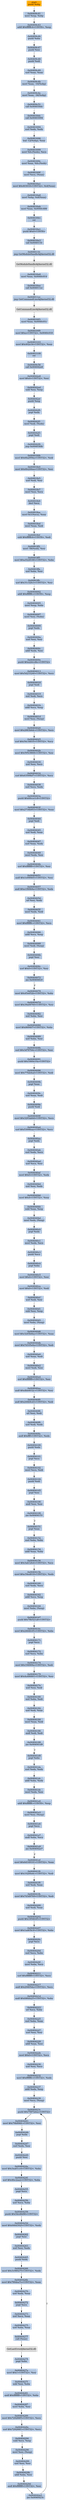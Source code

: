 digraph G {
node[shape=rectangle,style=filled,fillcolor=lightsteelblue,color=lightsteelblue]
bgcolor="transparent"
a0x00409c40pushl_ebp[label="start\npushl %ebp",color="lightgrey",fillcolor="orange"];
a0x00409c41movl_esp_ebp[label="0x00409c41\nmovl %esp, %ebp"];
a0x00409c43addl_0xffffffc4UINT8_esp[label="0x00409c43\naddl $0xffffffc4<UINT8>, %esp"];
a0x00409c46pushl_ebx[label="0x00409c46\npushl %ebx"];
a0x00409c47pushl_esi[label="0x00409c47\npushl %esi"];
a0x00409c48pushl_edi[label="0x00409c48\npushl %edi"];
a0x00409c49xorl_eax_eax[label="0x00409c49\nxorl %eax, %eax"];
a0x00409c4bmovl_eax__16ebp_[label="0x00409c4b\nmovl %eax, -16(%ebp)"];
a0x00409c4emovl_eax__36ebp_[label="0x00409c4e\nmovl %eax, -36(%ebp)"];
a0x00409c51call_0x004030dc[label="0x00409c51\ncall 0x004030dc"];
a0x004030dccall_0x00403094[label="0x004030dc\ncall 0x00403094"];
a0x00403094xorl_edx_edx[label="0x00403094\nxorl %edx, %edx"];
a0x00403096leal__12ebp__eax[label="0x00403096\nleal -12(%ebp), %eax"];
a0x00403099movl_fs_edx__ecx[label="0x00403099\nmovl %fs:(%edx), %ecx"];
a0x0040309cmovl_eax_fs_edx_[label="0x0040309c\nmovl %eax, %fs:(%edx)"];
a0x0040309fmovl_ecx_eax_[label="0x0040309f\nmovl %ecx, (%eax)"];
a0x004030a1movl_0x403018UINT32_0x4eax_[label="0x004030a1\nmovl $0x403018<UINT32>, 0x4(%eax)"];
a0x004030a8movl_ebp_0x8eax_[label="0x004030a8\nmovl %ebp, 0x8(%eax)"];
a0x004030abmovl_eax_0x0040c488[label="0x004030ab\nmovl %eax, 0x0040c488"];
a0x004030b1ret[label="0x004030b1\nret"];
a0x004030e1pushl_0x0UINT8[label="0x004030e1\npushl $0x0<UINT8>"];
a0x004030e3call_0x004011fc[label="0x004030e3\ncall 0x004011fc"];
a0x004011fcjmp_GetModuleHandleA_kernel32_dll[label="0x004011fc\njmp GetModuleHandleA@kernel32.dll"];
GetModuleHandleA_kernel32_dll[label="GetModuleHandleA@kernel32.dll",color="lightgrey",fillcolor="lightgrey"];
a0x004030e8movl_eax_0x0040c014[label="0x004030e8\nmovl %eax, 0x0040c014"];
a0x004030eecall_0x004011ec[label="0x004030ee\ncall 0x004011ec"];
a0x004011ecjmp_GetCommandLineA_kernel32_dll[label="0x004011ec\njmp GetCommandLineA@kernel32.dll"];
GetCommandLineA_kernel32_dll[label="GetCommandLineA@kernel32.dll",color="lightgrey",fillcolor="lightgrey"];
a0x004030f3movl_eax_0x0040c01c[label="0x004030f3\nmovl %eax, 0x0040c01c"];
a0x004030f9movl_0xaUINT32_0x0040c018[label="0x004030f9\nmovl $0xa<UINT32>, 0x0040c018"];
a0x00403103movl_0x402e34UINT32_eax[label="0x00403103\nmovl $0x402e34<UINT32>, %eax"];
a0x00403108ret[label="0x00403108\nret"];
a0x00409c56call_0x004042e8[label="0x00409c56\ncall 0x004042e8"];
a0x004042e8movl_0x4UINT32_esi[label="0x004042e8\nmovl $0x4<UINT32>, %esi"];
a0x004042edsubl_esi_esp[label="0x004042ed\nsubl %esi, %esp"];
a0x004042efpushl_esp[label="0x004042ef\npushl %esp"];
a0x004042f0popl_edx[label="0x004042f0\npopl %edx"];
a0x004042f1movl_edi_edx_[label="0x004042f1\nmovl %edi, (%edx)"];
a0x004042f3popl_edi[label="0x004042f3\npopl %edi"];
a0x004042f4jmp_0x00403fdb[label="0x004042f4\njmp 0x00403fdb"];
a0x00403fdbmovl_0x6fa2956aUINT32_edi[label="0x00403fdb\nmovl $0x6fa2956a<UINT32>, %edi"];
a0x00403fe0movl_0x6fe244eaUINT32_esi[label="0x00403fe0\nmovl $0x6fe244ea<UINT32>, %esi"];
a0x00403fe5xorl_edi_esi[label="0x00403fe5\nxorl %edi, %esi"];
a0x00403fe7movl_esi_ecx[label="0x00403fe7\nmovl %esi, %ecx"];
a0x00403fe9decl_ecx[label="0x00403fe9\ndecl %ecx"];
a0x00403feamovl_0x1ecx__eax[label="0x00403fea\nmovl 0x1(%ecx), %eax"];
a0x00403fedmovl_eax_edi[label="0x00403fed\nmovl %eax, %edi"];
a0x00403fefsubl_0xffffffc6UINT8_edi[label="0x00403fef\nsubl $0xffffffc6<UINT8>, %edi"];
a0x00403ff2movl__58edi__esi[label="0x00403ff2\nmovl -58(%edi), %esi"];
a0x00403ff5movl_0xa5228180UINT32_ebx[label="0x00403ff5\nmovl $0xa5228180<UINT32>, %ebx"];
a0x00403ffaxorl_ebx_esi[label="0x00403ffa\nxorl %ebx, %esi"];
a0x00403ffcxorl_0x31c32fe3UINT32_esi[label="0x00403ffc\nxorl $0x31c32fe3<UINT32>, %esi"];
a0x00404002addl_0xfffffffcUINT8_esp[label="0x00404002\naddl $0xfffffffc<UINT8>, %esp"];
a0x00404005movl_esp_ebx[label="0x00404005\nmovl %esp, %ebx"];
a0x00404007movl_esi_ebx_[label="0x00404007\nmovl %esi, (%ebx)"];
a0x00404009popl_edx[label="0x00404009\npopl %edx"];
a0x0040400axorl_esi_esi[label="0x0040400a\nxorl %esi, %esi"];
a0x0040400caddl_edx_esi[label="0x0040400c\naddl %edx, %esi"];
a0x0040400epushl_0xa2dccdbcUINT32[label="0x0040400e\npushl $0xa2dccdbc<UINT32>"];
a0x00404013movl_0x5d233240UINT32_ecx[label="0x00404013\nmovl $0x5d233240<UINT32>, %ecx"];
a0x00404018popl_edi[label="0x00404018\npopl %edi"];
a0x00404019xorl_edi_ecx[label="0x00404019\nxorl %edi, %ecx"];
a0x0040401baddl_ecx_esp[label="0x0040401b\naddl %ecx, %esp"];
a0x0040401dmovl_esi_esp_[label="0x0040401d\nmovl %esi, (%esp)"];
a0x00404020movl_0x2883b6dcUINT32_ecx[label="0x00404020\nmovl $0x2883b6dc<UINT32>, %ecx"];
a0x00404025xorl_0x54c34835UINT32_ecx[label="0x00404025\nxorl $0x54c34835<UINT32>, %ecx"];
a0x0040402bmovl_0x595c9808UINT32_esi[label="0x0040402b\nmovl $0x595c9808<UINT32>, %esi"];
a0x00404030xorl_esi_ecx[label="0x00404030\nxorl %esi, %ecx"];
a0x00404032xorl_0x63599bf7UINT32_ecx[label="0x00404032\nxorl $0x63599bf7<UINT32>, %ecx"];
a0x00404038xorl_ecx_edx[label="0x00404038\nxorl %ecx, %edx"];
a0x0040403apushl_0x60cce1c8UINT32[label="0x0040403a\npushl $0x60cce1c8<UINT32>"];
a0x0040403fmovl_0x2734b953UINT32_eax[label="0x0040403f\nmovl $0x2734b953<UINT32>, %eax"];
a0x00404044popl_edi[label="0x00404044\npopl %edi"];
a0x00404045xorl_edi_eax[label="0x00404045\nxorl %edi, %eax"];
a0x00404047xorl_eax_edx[label="0x00404047\nxorl %eax, %edx"];
a0x00404049movl_edx_esi[label="0x00404049\nmovl %edx, %esi"];
a0x0040404bxorl_0xffffffffUINT32_esi[label="0x0040404b\nxorl $0xffffffff<UINT32>, %esi"];
a0x00404051andl_0x1e09f465UINT32_esi[label="0x00404051\nandl $0x1e09f465<UINT32>, %esi"];
a0x00404057andl_0xe1f60b9aUINT32_edx[label="0x00404057\nandl $0xe1f60b9a<UINT32>, %edx"];
a0x0040405dorl_esi_edx[label="0x0040405d\norl %esi, %edx"];
a0x0040405fmovl_edx_edi[label="0x0040405f\nmovl %edx, %edi"];
a0x00404061movl_0xfffffffcUINT32_ecx[label="0x00404061\nmovl $0xfffffffc<UINT32>, %ecx"];
a0x00404066addl_ecx_esp[label="0x00404066\naddl %ecx, %esp"];
a0x00404068movl_edi_esp_[label="0x00404068\nmovl %edi, (%esp)"];
a0x0040406bpopl_esi[label="0x0040406b\npopl %esi"];
a0x0040406cxorl_0x0UINT32_esi[label="0x0040406c\nxorl $0x0<UINT32>, %esi"];
a0x00404072jne_0x004040c0[label="0x00404072\njne 0x004040c0"];
a0x00404078movl_0x45e652bUINT32_ebx[label="0x00404078\nmovl $0x45e652b<UINT32>, %ebx"];
a0x0040407dmovl_0x39a08760UINT32_esi[label="0x0040407d\nmovl $0x39a08760<UINT32>, %esi"];
a0x00404082xorl_ebx_esi[label="0x00404082\nxorl %ebx, %esi"];
a0x00404084movl_0x869407UINT32_ebx[label="0x00404084\nmovl $0x869407<UINT32>, %ebx"];
a0x00404089xorl_ebx_esi[label="0x00404089\nxorl %ebx, %esi"];
a0x0040408bxorl_0x3d78764cUINT32_esi[label="0x0040408b\nxorl $0x3d78764c<UINT32>, %esi"];
a0x00404091pushl_0x1660e10aUINT32[label="0x00404091\npushl $0x1660e10a<UINT32>"];
a0x00404096movl_0x77fab4adUINT32_edi[label="0x00404096\nmovl $0x77fab4ad<UINT32>, %edi"];
a0x0040409bpopl_eax[label="0x0040409b\npopl %eax"];
a0x0040409cxorl_eax_edi[label="0x0040409c\nxorl %eax, %edi"];
a0x0040409epushl_edi[label="0x0040409e\npushl %edi"];
a0x0040409fmovl_0x3293ab0dUINT32_ecx[label="0x0040409f\nmovl $0x3293ab0d<UINT32>, %ecx"];
a0x004040a4xorl_0x5309feaaUINT32_ecx[label="0x004040a4\nxorl $0x5309feaa<UINT32>, %ecx"];
a0x004040aapopl_edx[label="0x004040aa\npopl %edx"];
a0x004040abxorl_edx_ecx[label="0x004040ab\nxorl %edx, %ecx"];
a0x004040adxorl_ecx_esi[label="0x004040ad\nxorl %ecx, %esi"];
a0x004040afmovl_0x0UINT32_edx[label="0x004040af\nmovl $0x0<UINT32>, %edx"];
a0x004040b4xorl_esi_edx[label="0x004040b4\nxorl %esi, %edx"];
a0x004040b6movl_0x4UINT32_eax[label="0x004040b6\nmovl $0x4<UINT32>, %eax"];
a0x004040bbsubl_eax_esp[label="0x004040bb\nsubl %eax, %esp"];
a0x004040bdmovl_edx_esp_[label="0x004040bd\nmovl %edx, (%esp)"];
a0x004040c0popl_edx[label="0x004040c0\npopl %edx"];
a0x004040c1movl_edx_ecx[label="0x004040c1\nmovl %edx, %ecx"];
a0x004040c3pushl_ecx[label="0x004040c3\npushl %ecx"];
a0x004040c4popl_ebx[label="0x004040c4\npopl %ebx"];
a0x004040c5movl_0x4UINT32_esi[label="0x004040c5\nmovl $0x4<UINT32>, %esi"];
a0x004040camovl_0x0UINT32_edi[label="0x004040ca\nmovl $0x0<UINT32>, %edi"];
a0x004040cfxorl_edi_esi[label="0x004040cf\nxorl %edi, %esi"];
a0x004040d1subl_esi_esp[label="0x004040d1\nsubl %esi, %esp"];
a0x004040d3movl_ebx_esp_[label="0x004040d3\nmovl %ebx, (%esp)"];
a0x004040d6movl_0x3245b6baUINT32_eax[label="0x004040d6\nmovl $0x3245b6ba<UINT32>, %eax"];
a0x004040dbmovl_0x7d105e0aUINT32_edi[label="0x004040db\nmovl $0x7d105e0a<UINT32>, %edi"];
a0x004040e0xorl_eax_edi[label="0x004040e0\nxorl %eax, %edi"];
a0x004040e2movl_edi_esi[label="0x004040e2\nmovl %edi, %esi"];
a0x004040e4xorl_0xffffffffUINT32_esi[label="0x004040e4\nxorl $0xffffffff<UINT32>, %esi"];
a0x004040eaandl_0xdbb4632cUINT32_esi[label="0x004040ea\nandl $0xdbb4632c<UINT32>, %esi"];
a0x004040f0andl_0x244b9cd3UINT32_edi[label="0x004040f0\nandl $0x244b9cd3<UINT32>, %edi"];
a0x004040f6orl_esi_edi[label="0x004040f6\norl %esi, %edi"];
a0x004040f8xorl_edi_edx[label="0x004040f8\nxorl %edi, %edx"];
a0x004040faandl_0xffffUINT32_edx[label="0x004040fa\nandl $0xffff<UINT32>, %edx"];
a0x00404100pushl_edx[label="0x00404100\npushl %edx"];
a0x00404101popl_ecx[label="0x00404101\npopl %ecx"];
a0x00404102movl_ecx_edi[label="0x00404102\nmovl %ecx, %edi"];
a0x00404104pushl_edi[label="0x00404104\npushl %edi"];
a0x00404105popl_esi[label="0x00404105\npopl %esi"];
a0x00404106andl_esi_esi[label="0x00404106\nandl %esi, %esi"];
a0x00404108jne_0x00404151[label="0x00404108\njne 0x00404151"];
a0x00404151popl_eax[label="0x00404151\npopl %eax"];
a0x00404152xorl_ebx_ebx[label="0x00404152\nxorl %ebx, %ebx"];
a0x00404154addl_eax_ebx[label="0x00404154\naddl %eax, %ebx"];
a0x00404156movl_0x3ab12fe4UINT32_ecx[label="0x00404156\nmovl $0x3ab12fe4<UINT32>, %ecx"];
a0x0040415bmovl_0xc54ed018UINT32_edx[label="0x0040415b\nmovl $0xc54ed018<UINT32>, %edx"];
a0x00404160xorl_edx_ecx[label="0x00404160\nxorl %edx, %ecx"];
a0x00404162addl_ecx_esp[label="0x00404162\naddl %ecx, %esp"];
a0x00404164movl_ebx_esp_[label="0x00404164\nmovl %ebx, (%esp)"];
a0x00404167pushl_0x78b521a8UINT32[label="0x00404167\npushl $0x78b521a8<UINT32>"];
a0x0040416cmovl_0x2464fc05UINT32_ebx[label="0x0040416c\nmovl $0x2464fc05<UINT32>, %ebx"];
a0x00404171popl_ecx[label="0x00404171\npopl %ecx"];
a0x00404172xorl_ecx_ebx[label="0x00404172\nxorl %ecx, %ebx"];
a0x00404174movl_0x194909aUINT32_edi[label="0x00404174\nmovl $0x194909a<UINT32>, %edi"];
a0x00404179movl_0x4a486801UINT32_esi[label="0x00404179\nmovl $0x4a486801<UINT32>, %esi"];
a0x0040417exorl_esi_edi[label="0x0040417e\nxorl %esi, %edi"];
a0x00404180xorl_ebx_edi[label="0x00404180\nxorl %ebx, %edi"];
a0x00404182xorl_edi_eax[label="0x00404182\nxorl %edi, %eax"];
a0x00404184movl_eax_edi[label="0x00404184\nmovl %eax, %edi"];
a0x00404186andl_edi_edi[label="0x00404186\nandl %edi, %edi"];
a0x00404188jne_0x004041d9[label="0x00404188\njne 0x004041d9"];
a0x004041d9popl_ebx[label="0x004041d9\npopl %ebx"];
a0x004041daxorl_edx_edx[label="0x004041da\nxorl %edx, %edx"];
a0x004041dcaddl_ebx_edx[label="0x004041dc\naddl %ebx, %edx"];
a0x004041demovl_edx_esi[label="0x004041de\nmovl %edx, %esi"];
a0x004041e0addl_0xfffffffcUINT8_esp[label="0x004041e0\naddl $0xfffffffc<UINT8>, %esp"];
a0x004041e3movl_esi_esp_[label="0x004041e3\nmovl %esi, (%esp)"];
a0x004041e6popl_ecx[label="0x004041e6\npopl %ecx"];
a0x004041e7andl_ebx_ecx[label="0x004041e7\nandl %ebx, %ecx"];
a0x004041e9jne_0x004042e7[label="0x004041e9\njne 0x004042e7"];
a0x004041efmovl_0x6d149101UINT32_eax[label="0x004041ef\nmovl $0x6d149101<UINT32>, %eax"];
a0x004041f4movl_0x10200e6cUINT32_edi[label="0x004041f4\nmovl $0x10200e6c<UINT32>, %edi"];
a0x004041f9xorl_edi_eax[label="0x004041f9\nxorl %edi, %eax"];
a0x004041fbmovl_0x7d3d9769UINT32_edi[label="0x004041fb\nmovl $0x7d3d9769<UINT32>, %edi"];
a0x00404200xorl_edi_eax[label="0x00404200\nxorl %edi, %eax"];
a0x00404202pushl_0x1854fc65UINT32[label="0x00404202\npushl $0x1854fc65<UINT32>"];
a0x00404207movl_0x1ad65b3fUINT32_ebx[label="0x00404207\nmovl $0x1ad65b3f<UINT32>, %ebx"];
a0x0040420cpopl_ecx[label="0x0040420c\npopl %ecx"];
a0x0040420dxorl_ecx_ebx[label="0x0040420d\nxorl %ecx, %ebx"];
a0x0040420fmovl_ebx_ecx[label="0x0040420f\nmovl %ebx, %ecx"];
a0x00404211xorl_0xffffffffUINT32_ecx[label="0x00404211\nxorl $0xffffffff<UINT32>, %ecx"];
a0x00404217andl_0x29405daUINT32_ecx[label="0x00404217\nandl $0x29405da<UINT32>, %ecx"];
a0x0040421dandl_0xfd6bfa25UINT32_ebx[label="0x0040421d\nandl $0xfd6bfa25<UINT32>, %ebx"];
a0x00404223orl_ecx_ebx[label="0x00404223\norl %ecx, %ebx"];
a0x00404225xorl_ebx_eax[label="0x00404225\nxorl %ebx, %eax"];
a0x00404227xorl_esi_esi[label="0x00404227\nxorl %esi, %esi"];
a0x00404229addl_eax_esi[label="0x00404229\naddl %eax, %esi"];
a0x0040422bmovl_0x0UINT32_ecx[label="0x0040422b\nmovl $0x0<UINT32>, %ecx"];
a0x00404230xorl_esi_ecx[label="0x00404230\nxorl %esi, %ecx"];
a0x00404232movl_0xfffffffcUINT32_edx[label="0x00404232\nmovl $0xfffffffc<UINT32>, %edx"];
a0x00404237addl_edx_esp[label="0x00404237\naddl %edx, %esp"];
a0x00404239movl_ecx_esp_[label="0x00404239\nmovl %ecx, (%esp)"];
a0x0040423cpushl_0x75872deaUINT32[label="0x0040423c\npushl $0x75872dea<UINT32>"];
a0x00404241movl_0x79b896fcUINT32_esi[label="0x00404241\nmovl $0x79b896fc<UINT32>, %esi"];
a0x00404246popl_edx[label="0x00404246\npopl %edx"];
a0x00404247xorl_edx_esi[label="0x00404247\nxorl %edx, %esi"];
a0x00404249pushl_esi[label="0x00404249\npushl %esi"];
a0x0040424amovl_0x3ea61cc4UINT32_ebx[label="0x0040424a\nmovl $0x3ea61cc4<UINT32>, %ebx"];
a0x0040424fxorl_0x4fec2aa2UINT32_ebx[label="0x0040424f\nxorl $0x4fec2aa2<UINT32>, %ebx"];
a0x00404255popl_ecx[label="0x00404255\npopl %ecx"];
a0x00404256xorl_ecx_ebx[label="0x00404256\nxorl %ecx, %ebx"];
a0x00404258pushl_0x5dcd8d96UINT32[label="0x00404258\npushl $0x5dcd8d96<UINT32>"];
a0x0040425dmovl_0x646d392fUINT32_edx[label="0x0040425d\nmovl $0x646d392f<UINT32>, %edx"];
a0x00404262popl_esi[label="0x00404262\npopl %esi"];
a0x00404263xorl_esi_edx[label="0x00404263\nxorl %esi, %edx"];
a0x00404265pushl_edx[label="0x00404265\npushl %edx"];
a0x00404266movl_0x3c98027fUINT32_edx[label="0x00404266\nmovl $0x3c98027f<UINT32>, %edx"];
a0x0040426bmovl_0x780dea7eUINT32_eax[label="0x0040426b\nmovl $0x780dea7e<UINT32>, %eax"];
a0x00404270xorl_edx_eax[label="0x00404270\nxorl %edx, %eax"];
a0x00404272popl_ecx[label="0x00404272\npopl %ecx"];
a0x00404273xorl_ecx_eax[label="0x00404273\nxorl %ecx, %eax"];
a0x00404275xorl_ebx_eax[label="0x00404275\nxorl %ebx, %eax"];
a0x00404277call_eax_[label="0x00404277\ncall (%eax)"];
GetLastError_kernel32_dll[label="GetLastError@kernel32.dll",color="lightgrey",fillcolor="lightgrey"];
a0x00404279popl_ebx[label="0x00404279\npopl %ebx"];
a0x0040427amovl_0x1UINT32_esi[label="0x0040427a\nmovl $0x1<UINT32>, %esi"];
a0x0040427fsubl_esi_ebx[label="0x0040427f\nsubl %esi, %ebx"];
a0x00404281andl_0xffffffffUINT32_ebx[label="0x00404281\nandl $0xffffffff<UINT32>, %ebx"];
a0x00404287movl_ebx_esi[label="0x00404287\nmovl %ebx, %esi"];
a0x00404289movl_0x729288f5UINT32_ecx[label="0x00404289\nmovl $0x729288f5<UINT32>, %ecx"];
a0x0040428exorl_0x729288f1UINT32_ecx[label="0x0040428e\nxorl $0x729288f1<UINT32>, %ecx"];
a0x00404294subl_ecx_esp[label="0x00404294\nsubl %ecx, %esp"];
a0x00404296movl_esi_esp_[label="0x00404296\nmovl %esi, (%esp)"];
a0x00404299xorl_esi_esi[label="0x00404299\nxorl %esi, %esi"];
a0x0040429baddl_ebx_esi[label="0x0040429b\naddl %ebx, %esi"];
a0x0040429dandl_0xffffffffUINT32_esi[label="0x0040429d\nandl $0xffffffff<UINT32>, %esi"];
a0x004042a3jne_0x0040423c[label="0x004042a3\njne 0x0040423c"];
a0x00409c40pushl_ebp -> a0x00409c41movl_esp_ebp [color="#000000"];
a0x00409c41movl_esp_ebp -> a0x00409c43addl_0xffffffc4UINT8_esp [color="#000000"];
a0x00409c43addl_0xffffffc4UINT8_esp -> a0x00409c46pushl_ebx [color="#000000"];
a0x00409c46pushl_ebx -> a0x00409c47pushl_esi [color="#000000"];
a0x00409c47pushl_esi -> a0x00409c48pushl_edi [color="#000000"];
a0x00409c48pushl_edi -> a0x00409c49xorl_eax_eax [color="#000000"];
a0x00409c49xorl_eax_eax -> a0x00409c4bmovl_eax__16ebp_ [color="#000000"];
a0x00409c4bmovl_eax__16ebp_ -> a0x00409c4emovl_eax__36ebp_ [color="#000000"];
a0x00409c4emovl_eax__36ebp_ -> a0x00409c51call_0x004030dc [color="#000000"];
a0x00409c51call_0x004030dc -> a0x004030dccall_0x00403094 [color="#000000"];
a0x004030dccall_0x00403094 -> a0x00403094xorl_edx_edx [color="#000000"];
a0x00403094xorl_edx_edx -> a0x00403096leal__12ebp__eax [color="#000000"];
a0x00403096leal__12ebp__eax -> a0x00403099movl_fs_edx__ecx [color="#000000"];
a0x00403099movl_fs_edx__ecx -> a0x0040309cmovl_eax_fs_edx_ [color="#000000"];
a0x0040309cmovl_eax_fs_edx_ -> a0x0040309fmovl_ecx_eax_ [color="#000000"];
a0x0040309fmovl_ecx_eax_ -> a0x004030a1movl_0x403018UINT32_0x4eax_ [color="#000000"];
a0x004030a1movl_0x403018UINT32_0x4eax_ -> a0x004030a8movl_ebp_0x8eax_ [color="#000000"];
a0x004030a8movl_ebp_0x8eax_ -> a0x004030abmovl_eax_0x0040c488 [color="#000000"];
a0x004030abmovl_eax_0x0040c488 -> a0x004030b1ret [color="#000000"];
a0x004030b1ret -> a0x004030e1pushl_0x0UINT8 [color="#000000"];
a0x004030e1pushl_0x0UINT8 -> a0x004030e3call_0x004011fc [color="#000000"];
a0x004030e3call_0x004011fc -> a0x004011fcjmp_GetModuleHandleA_kernel32_dll [color="#000000"];
a0x004011fcjmp_GetModuleHandleA_kernel32_dll -> GetModuleHandleA_kernel32_dll [color="#000000"];
GetModuleHandleA_kernel32_dll -> a0x004030e8movl_eax_0x0040c014 [color="#000000"];
a0x004030e8movl_eax_0x0040c014 -> a0x004030eecall_0x004011ec [color="#000000"];
a0x004030eecall_0x004011ec -> a0x004011ecjmp_GetCommandLineA_kernel32_dll [color="#000000"];
a0x004011ecjmp_GetCommandLineA_kernel32_dll -> GetCommandLineA_kernel32_dll [color="#000000"];
GetCommandLineA_kernel32_dll -> a0x004030f3movl_eax_0x0040c01c [color="#000000"];
a0x004030f3movl_eax_0x0040c01c -> a0x004030f9movl_0xaUINT32_0x0040c018 [color="#000000"];
a0x004030f9movl_0xaUINT32_0x0040c018 -> a0x00403103movl_0x402e34UINT32_eax [color="#000000"];
a0x00403103movl_0x402e34UINT32_eax -> a0x00403108ret [color="#000000"];
a0x00403108ret -> a0x00409c56call_0x004042e8 [color="#000000"];
a0x00409c56call_0x004042e8 -> a0x004042e8movl_0x4UINT32_esi [color="#000000"];
a0x004042e8movl_0x4UINT32_esi -> a0x004042edsubl_esi_esp [color="#000000"];
a0x004042edsubl_esi_esp -> a0x004042efpushl_esp [color="#000000"];
a0x004042efpushl_esp -> a0x004042f0popl_edx [color="#000000"];
a0x004042f0popl_edx -> a0x004042f1movl_edi_edx_ [color="#000000"];
a0x004042f1movl_edi_edx_ -> a0x004042f3popl_edi [color="#000000"];
a0x004042f3popl_edi -> a0x004042f4jmp_0x00403fdb [color="#000000"];
a0x004042f4jmp_0x00403fdb -> a0x00403fdbmovl_0x6fa2956aUINT32_edi [color="#000000"];
a0x00403fdbmovl_0x6fa2956aUINT32_edi -> a0x00403fe0movl_0x6fe244eaUINT32_esi [color="#000000"];
a0x00403fe0movl_0x6fe244eaUINT32_esi -> a0x00403fe5xorl_edi_esi [color="#000000"];
a0x00403fe5xorl_edi_esi -> a0x00403fe7movl_esi_ecx [color="#000000"];
a0x00403fe7movl_esi_ecx -> a0x00403fe9decl_ecx [color="#000000"];
a0x00403fe9decl_ecx -> a0x00403feamovl_0x1ecx__eax [color="#000000"];
a0x00403feamovl_0x1ecx__eax -> a0x00403fedmovl_eax_edi [color="#000000"];
a0x00403fedmovl_eax_edi -> a0x00403fefsubl_0xffffffc6UINT8_edi [color="#000000"];
a0x00403fefsubl_0xffffffc6UINT8_edi -> a0x00403ff2movl__58edi__esi [color="#000000"];
a0x00403ff2movl__58edi__esi -> a0x00403ff5movl_0xa5228180UINT32_ebx [color="#000000"];
a0x00403ff5movl_0xa5228180UINT32_ebx -> a0x00403ffaxorl_ebx_esi [color="#000000"];
a0x00403ffaxorl_ebx_esi -> a0x00403ffcxorl_0x31c32fe3UINT32_esi [color="#000000"];
a0x00403ffcxorl_0x31c32fe3UINT32_esi -> a0x00404002addl_0xfffffffcUINT8_esp [color="#000000"];
a0x00404002addl_0xfffffffcUINT8_esp -> a0x00404005movl_esp_ebx [color="#000000"];
a0x00404005movl_esp_ebx -> a0x00404007movl_esi_ebx_ [color="#000000"];
a0x00404007movl_esi_ebx_ -> a0x00404009popl_edx [color="#000000"];
a0x00404009popl_edx -> a0x0040400axorl_esi_esi [color="#000000"];
a0x0040400axorl_esi_esi -> a0x0040400caddl_edx_esi [color="#000000"];
a0x0040400caddl_edx_esi -> a0x0040400epushl_0xa2dccdbcUINT32 [color="#000000"];
a0x0040400epushl_0xa2dccdbcUINT32 -> a0x00404013movl_0x5d233240UINT32_ecx [color="#000000"];
a0x00404013movl_0x5d233240UINT32_ecx -> a0x00404018popl_edi [color="#000000"];
a0x00404018popl_edi -> a0x00404019xorl_edi_ecx [color="#000000"];
a0x00404019xorl_edi_ecx -> a0x0040401baddl_ecx_esp [color="#000000"];
a0x0040401baddl_ecx_esp -> a0x0040401dmovl_esi_esp_ [color="#000000"];
a0x0040401dmovl_esi_esp_ -> a0x00404020movl_0x2883b6dcUINT32_ecx [color="#000000"];
a0x00404020movl_0x2883b6dcUINT32_ecx -> a0x00404025xorl_0x54c34835UINT32_ecx [color="#000000"];
a0x00404025xorl_0x54c34835UINT32_ecx -> a0x0040402bmovl_0x595c9808UINT32_esi [color="#000000"];
a0x0040402bmovl_0x595c9808UINT32_esi -> a0x00404030xorl_esi_ecx [color="#000000"];
a0x00404030xorl_esi_ecx -> a0x00404032xorl_0x63599bf7UINT32_ecx [color="#000000"];
a0x00404032xorl_0x63599bf7UINT32_ecx -> a0x00404038xorl_ecx_edx [color="#000000"];
a0x00404038xorl_ecx_edx -> a0x0040403apushl_0x60cce1c8UINT32 [color="#000000"];
a0x0040403apushl_0x60cce1c8UINT32 -> a0x0040403fmovl_0x2734b953UINT32_eax [color="#000000"];
a0x0040403fmovl_0x2734b953UINT32_eax -> a0x00404044popl_edi [color="#000000"];
a0x00404044popl_edi -> a0x00404045xorl_edi_eax [color="#000000"];
a0x00404045xorl_edi_eax -> a0x00404047xorl_eax_edx [color="#000000"];
a0x00404047xorl_eax_edx -> a0x00404049movl_edx_esi [color="#000000"];
a0x00404049movl_edx_esi -> a0x0040404bxorl_0xffffffffUINT32_esi [color="#000000"];
a0x0040404bxorl_0xffffffffUINT32_esi -> a0x00404051andl_0x1e09f465UINT32_esi [color="#000000"];
a0x00404051andl_0x1e09f465UINT32_esi -> a0x00404057andl_0xe1f60b9aUINT32_edx [color="#000000"];
a0x00404057andl_0xe1f60b9aUINT32_edx -> a0x0040405dorl_esi_edx [color="#000000"];
a0x0040405dorl_esi_edx -> a0x0040405fmovl_edx_edi [color="#000000"];
a0x0040405fmovl_edx_edi -> a0x00404061movl_0xfffffffcUINT32_ecx [color="#000000"];
a0x00404061movl_0xfffffffcUINT32_ecx -> a0x00404066addl_ecx_esp [color="#000000"];
a0x00404066addl_ecx_esp -> a0x00404068movl_edi_esp_ [color="#000000"];
a0x00404068movl_edi_esp_ -> a0x0040406bpopl_esi [color="#000000"];
a0x0040406bpopl_esi -> a0x0040406cxorl_0x0UINT32_esi [color="#000000"];
a0x0040406cxorl_0x0UINT32_esi -> a0x00404072jne_0x004040c0 [color="#000000"];
a0x00404072jne_0x004040c0 -> a0x00404078movl_0x45e652bUINT32_ebx [color="#000000",label="F"];
a0x00404078movl_0x45e652bUINT32_ebx -> a0x0040407dmovl_0x39a08760UINT32_esi [color="#000000"];
a0x0040407dmovl_0x39a08760UINT32_esi -> a0x00404082xorl_ebx_esi [color="#000000"];
a0x00404082xorl_ebx_esi -> a0x00404084movl_0x869407UINT32_ebx [color="#000000"];
a0x00404084movl_0x869407UINT32_ebx -> a0x00404089xorl_ebx_esi [color="#000000"];
a0x00404089xorl_ebx_esi -> a0x0040408bxorl_0x3d78764cUINT32_esi [color="#000000"];
a0x0040408bxorl_0x3d78764cUINT32_esi -> a0x00404091pushl_0x1660e10aUINT32 [color="#000000"];
a0x00404091pushl_0x1660e10aUINT32 -> a0x00404096movl_0x77fab4adUINT32_edi [color="#000000"];
a0x00404096movl_0x77fab4adUINT32_edi -> a0x0040409bpopl_eax [color="#000000"];
a0x0040409bpopl_eax -> a0x0040409cxorl_eax_edi [color="#000000"];
a0x0040409cxorl_eax_edi -> a0x0040409epushl_edi [color="#000000"];
a0x0040409epushl_edi -> a0x0040409fmovl_0x3293ab0dUINT32_ecx [color="#000000"];
a0x0040409fmovl_0x3293ab0dUINT32_ecx -> a0x004040a4xorl_0x5309feaaUINT32_ecx [color="#000000"];
a0x004040a4xorl_0x5309feaaUINT32_ecx -> a0x004040aapopl_edx [color="#000000"];
a0x004040aapopl_edx -> a0x004040abxorl_edx_ecx [color="#000000"];
a0x004040abxorl_edx_ecx -> a0x004040adxorl_ecx_esi [color="#000000"];
a0x004040adxorl_ecx_esi -> a0x004040afmovl_0x0UINT32_edx [color="#000000"];
a0x004040afmovl_0x0UINT32_edx -> a0x004040b4xorl_esi_edx [color="#000000"];
a0x004040b4xorl_esi_edx -> a0x004040b6movl_0x4UINT32_eax [color="#000000"];
a0x004040b6movl_0x4UINT32_eax -> a0x004040bbsubl_eax_esp [color="#000000"];
a0x004040bbsubl_eax_esp -> a0x004040bdmovl_edx_esp_ [color="#000000"];
a0x004040bdmovl_edx_esp_ -> a0x004040c0popl_edx [color="#000000"];
a0x004040c0popl_edx -> a0x004040c1movl_edx_ecx [color="#000000"];
a0x004040c1movl_edx_ecx -> a0x004040c3pushl_ecx [color="#000000"];
a0x004040c3pushl_ecx -> a0x004040c4popl_ebx [color="#000000"];
a0x004040c4popl_ebx -> a0x004040c5movl_0x4UINT32_esi [color="#000000"];
a0x004040c5movl_0x4UINT32_esi -> a0x004040camovl_0x0UINT32_edi [color="#000000"];
a0x004040camovl_0x0UINT32_edi -> a0x004040cfxorl_edi_esi [color="#000000"];
a0x004040cfxorl_edi_esi -> a0x004040d1subl_esi_esp [color="#000000"];
a0x004040d1subl_esi_esp -> a0x004040d3movl_ebx_esp_ [color="#000000"];
a0x004040d3movl_ebx_esp_ -> a0x004040d6movl_0x3245b6baUINT32_eax [color="#000000"];
a0x004040d6movl_0x3245b6baUINT32_eax -> a0x004040dbmovl_0x7d105e0aUINT32_edi [color="#000000"];
a0x004040dbmovl_0x7d105e0aUINT32_edi -> a0x004040e0xorl_eax_edi [color="#000000"];
a0x004040e0xorl_eax_edi -> a0x004040e2movl_edi_esi [color="#000000"];
a0x004040e2movl_edi_esi -> a0x004040e4xorl_0xffffffffUINT32_esi [color="#000000"];
a0x004040e4xorl_0xffffffffUINT32_esi -> a0x004040eaandl_0xdbb4632cUINT32_esi [color="#000000"];
a0x004040eaandl_0xdbb4632cUINT32_esi -> a0x004040f0andl_0x244b9cd3UINT32_edi [color="#000000"];
a0x004040f0andl_0x244b9cd3UINT32_edi -> a0x004040f6orl_esi_edi [color="#000000"];
a0x004040f6orl_esi_edi -> a0x004040f8xorl_edi_edx [color="#000000"];
a0x004040f8xorl_edi_edx -> a0x004040faandl_0xffffUINT32_edx [color="#000000"];
a0x004040faandl_0xffffUINT32_edx -> a0x00404100pushl_edx [color="#000000"];
a0x00404100pushl_edx -> a0x00404101popl_ecx [color="#000000"];
a0x00404101popl_ecx -> a0x00404102movl_ecx_edi [color="#000000"];
a0x00404102movl_ecx_edi -> a0x00404104pushl_edi [color="#000000"];
a0x00404104pushl_edi -> a0x00404105popl_esi [color="#000000"];
a0x00404105popl_esi -> a0x00404106andl_esi_esi [color="#000000"];
a0x00404106andl_esi_esi -> a0x00404108jne_0x00404151 [color="#000000"];
a0x00404108jne_0x00404151 -> a0x00404151popl_eax [color="#000000",label="T"];
a0x00404151popl_eax -> a0x00404152xorl_ebx_ebx [color="#000000"];
a0x00404152xorl_ebx_ebx -> a0x00404154addl_eax_ebx [color="#000000"];
a0x00404154addl_eax_ebx -> a0x00404156movl_0x3ab12fe4UINT32_ecx [color="#000000"];
a0x00404156movl_0x3ab12fe4UINT32_ecx -> a0x0040415bmovl_0xc54ed018UINT32_edx [color="#000000"];
a0x0040415bmovl_0xc54ed018UINT32_edx -> a0x00404160xorl_edx_ecx [color="#000000"];
a0x00404160xorl_edx_ecx -> a0x00404162addl_ecx_esp [color="#000000"];
a0x00404162addl_ecx_esp -> a0x00404164movl_ebx_esp_ [color="#000000"];
a0x00404164movl_ebx_esp_ -> a0x00404167pushl_0x78b521a8UINT32 [color="#000000"];
a0x00404167pushl_0x78b521a8UINT32 -> a0x0040416cmovl_0x2464fc05UINT32_ebx [color="#000000"];
a0x0040416cmovl_0x2464fc05UINT32_ebx -> a0x00404171popl_ecx [color="#000000"];
a0x00404171popl_ecx -> a0x00404172xorl_ecx_ebx [color="#000000"];
a0x00404172xorl_ecx_ebx -> a0x00404174movl_0x194909aUINT32_edi [color="#000000"];
a0x00404174movl_0x194909aUINT32_edi -> a0x00404179movl_0x4a486801UINT32_esi [color="#000000"];
a0x00404179movl_0x4a486801UINT32_esi -> a0x0040417exorl_esi_edi [color="#000000"];
a0x0040417exorl_esi_edi -> a0x00404180xorl_ebx_edi [color="#000000"];
a0x00404180xorl_ebx_edi -> a0x00404182xorl_edi_eax [color="#000000"];
a0x00404182xorl_edi_eax -> a0x00404184movl_eax_edi [color="#000000"];
a0x00404184movl_eax_edi -> a0x00404186andl_edi_edi [color="#000000"];
a0x00404186andl_edi_edi -> a0x00404188jne_0x004041d9 [color="#000000"];
a0x00404188jne_0x004041d9 -> a0x004041d9popl_ebx [color="#000000",label="T"];
a0x004041d9popl_ebx -> a0x004041daxorl_edx_edx [color="#000000"];
a0x004041daxorl_edx_edx -> a0x004041dcaddl_ebx_edx [color="#000000"];
a0x004041dcaddl_ebx_edx -> a0x004041demovl_edx_esi [color="#000000"];
a0x004041demovl_edx_esi -> a0x004041e0addl_0xfffffffcUINT8_esp [color="#000000"];
a0x004041e0addl_0xfffffffcUINT8_esp -> a0x004041e3movl_esi_esp_ [color="#000000"];
a0x004041e3movl_esi_esp_ -> a0x004041e6popl_ecx [color="#000000"];
a0x004041e6popl_ecx -> a0x004041e7andl_ebx_ecx [color="#000000"];
a0x004041e7andl_ebx_ecx -> a0x004041e9jne_0x004042e7 [color="#000000"];
a0x004041e9jne_0x004042e7 -> a0x004041efmovl_0x6d149101UINT32_eax [color="#000000",label="F"];
a0x004041efmovl_0x6d149101UINT32_eax -> a0x004041f4movl_0x10200e6cUINT32_edi [color="#000000"];
a0x004041f4movl_0x10200e6cUINT32_edi -> a0x004041f9xorl_edi_eax [color="#000000"];
a0x004041f9xorl_edi_eax -> a0x004041fbmovl_0x7d3d9769UINT32_edi [color="#000000"];
a0x004041fbmovl_0x7d3d9769UINT32_edi -> a0x00404200xorl_edi_eax [color="#000000"];
a0x00404200xorl_edi_eax -> a0x00404202pushl_0x1854fc65UINT32 [color="#000000"];
a0x00404202pushl_0x1854fc65UINT32 -> a0x00404207movl_0x1ad65b3fUINT32_ebx [color="#000000"];
a0x00404207movl_0x1ad65b3fUINT32_ebx -> a0x0040420cpopl_ecx [color="#000000"];
a0x0040420cpopl_ecx -> a0x0040420dxorl_ecx_ebx [color="#000000"];
a0x0040420dxorl_ecx_ebx -> a0x0040420fmovl_ebx_ecx [color="#000000"];
a0x0040420fmovl_ebx_ecx -> a0x00404211xorl_0xffffffffUINT32_ecx [color="#000000"];
a0x00404211xorl_0xffffffffUINT32_ecx -> a0x00404217andl_0x29405daUINT32_ecx [color="#000000"];
a0x00404217andl_0x29405daUINT32_ecx -> a0x0040421dandl_0xfd6bfa25UINT32_ebx [color="#000000"];
a0x0040421dandl_0xfd6bfa25UINT32_ebx -> a0x00404223orl_ecx_ebx [color="#000000"];
a0x00404223orl_ecx_ebx -> a0x00404225xorl_ebx_eax [color="#000000"];
a0x00404225xorl_ebx_eax -> a0x00404227xorl_esi_esi [color="#000000"];
a0x00404227xorl_esi_esi -> a0x00404229addl_eax_esi [color="#000000"];
a0x00404229addl_eax_esi -> a0x0040422bmovl_0x0UINT32_ecx [color="#000000"];
a0x0040422bmovl_0x0UINT32_ecx -> a0x00404230xorl_esi_ecx [color="#000000"];
a0x00404230xorl_esi_ecx -> a0x00404232movl_0xfffffffcUINT32_edx [color="#000000"];
a0x00404232movl_0xfffffffcUINT32_edx -> a0x00404237addl_edx_esp [color="#000000"];
a0x00404237addl_edx_esp -> a0x00404239movl_ecx_esp_ [color="#000000"];
a0x00404239movl_ecx_esp_ -> a0x0040423cpushl_0x75872deaUINT32 [color="#000000"];
a0x0040423cpushl_0x75872deaUINT32 -> a0x00404241movl_0x79b896fcUINT32_esi [color="#000000"];
a0x00404241movl_0x79b896fcUINT32_esi -> a0x00404246popl_edx [color="#000000"];
a0x00404246popl_edx -> a0x00404247xorl_edx_esi [color="#000000"];
a0x00404247xorl_edx_esi -> a0x00404249pushl_esi [color="#000000"];
a0x00404249pushl_esi -> a0x0040424amovl_0x3ea61cc4UINT32_ebx [color="#000000"];
a0x0040424amovl_0x3ea61cc4UINT32_ebx -> a0x0040424fxorl_0x4fec2aa2UINT32_ebx [color="#000000"];
a0x0040424fxorl_0x4fec2aa2UINT32_ebx -> a0x00404255popl_ecx [color="#000000"];
a0x00404255popl_ecx -> a0x00404256xorl_ecx_ebx [color="#000000"];
a0x00404256xorl_ecx_ebx -> a0x00404258pushl_0x5dcd8d96UINT32 [color="#000000"];
a0x00404258pushl_0x5dcd8d96UINT32 -> a0x0040425dmovl_0x646d392fUINT32_edx [color="#000000"];
a0x0040425dmovl_0x646d392fUINT32_edx -> a0x00404262popl_esi [color="#000000"];
a0x00404262popl_esi -> a0x00404263xorl_esi_edx [color="#000000"];
a0x00404263xorl_esi_edx -> a0x00404265pushl_edx [color="#000000"];
a0x00404265pushl_edx -> a0x00404266movl_0x3c98027fUINT32_edx [color="#000000"];
a0x00404266movl_0x3c98027fUINT32_edx -> a0x0040426bmovl_0x780dea7eUINT32_eax [color="#000000"];
a0x0040426bmovl_0x780dea7eUINT32_eax -> a0x00404270xorl_edx_eax [color="#000000"];
a0x00404270xorl_edx_eax -> a0x00404272popl_ecx [color="#000000"];
a0x00404272popl_ecx -> a0x00404273xorl_ecx_eax [color="#000000"];
a0x00404273xorl_ecx_eax -> a0x00404275xorl_ebx_eax [color="#000000"];
a0x00404275xorl_ebx_eax -> a0x00404277call_eax_ [color="#000000"];
a0x00404277call_eax_ -> GetLastError_kernel32_dll [color="#000000"];
GetLastError_kernel32_dll -> a0x00404279popl_ebx [color="#000000"];
a0x00404279popl_ebx -> a0x0040427amovl_0x1UINT32_esi [color="#000000"];
a0x0040427amovl_0x1UINT32_esi -> a0x0040427fsubl_esi_ebx [color="#000000"];
a0x0040427fsubl_esi_ebx -> a0x00404281andl_0xffffffffUINT32_ebx [color="#000000"];
a0x00404281andl_0xffffffffUINT32_ebx -> a0x00404287movl_ebx_esi [color="#000000"];
a0x00404287movl_ebx_esi -> a0x00404289movl_0x729288f5UINT32_ecx [color="#000000"];
a0x00404289movl_0x729288f5UINT32_ecx -> a0x0040428exorl_0x729288f1UINT32_ecx [color="#000000"];
a0x0040428exorl_0x729288f1UINT32_ecx -> a0x00404294subl_ecx_esp [color="#000000"];
a0x00404294subl_ecx_esp -> a0x00404296movl_esi_esp_ [color="#000000"];
a0x00404296movl_esi_esp_ -> a0x00404299xorl_esi_esi [color="#000000"];
a0x00404299xorl_esi_esi -> a0x0040429baddl_ebx_esi [color="#000000"];
a0x0040429baddl_ebx_esi -> a0x0040429dandl_0xffffffffUINT32_esi [color="#000000"];
a0x0040429dandl_0xffffffffUINT32_esi -> a0x004042a3jne_0x0040423c [color="#000000"];
a0x004042a3jne_0x0040423c -> a0x0040423cpushl_0x75872deaUINT32 [color="#000000",label="T"];
}
